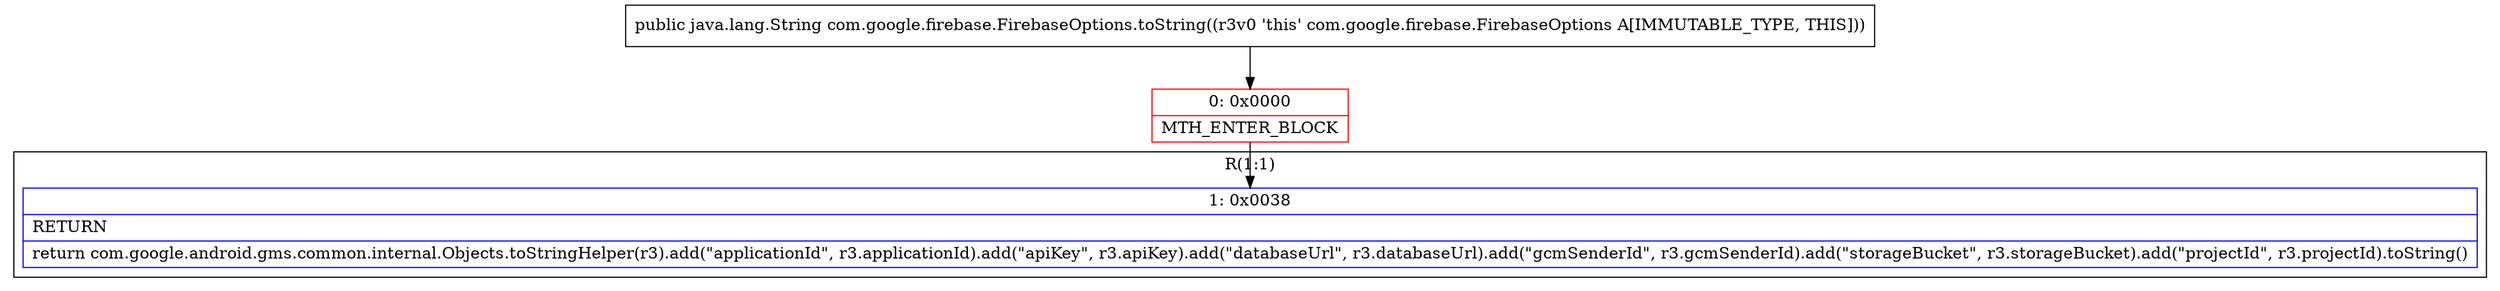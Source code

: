 digraph "CFG forcom.google.firebase.FirebaseOptions.toString()Ljava\/lang\/String;" {
subgraph cluster_Region_947844556 {
label = "R(1:1)";
node [shape=record,color=blue];
Node_1 [shape=record,label="{1\:\ 0x0038|RETURN\l|return com.google.android.gms.common.internal.Objects.toStringHelper(r3).add(\"applicationId\", r3.applicationId).add(\"apiKey\", r3.apiKey).add(\"databaseUrl\", r3.databaseUrl).add(\"gcmSenderId\", r3.gcmSenderId).add(\"storageBucket\", r3.storageBucket).add(\"projectId\", r3.projectId).toString()\l}"];
}
Node_0 [shape=record,color=red,label="{0\:\ 0x0000|MTH_ENTER_BLOCK\l}"];
MethodNode[shape=record,label="{public java.lang.String com.google.firebase.FirebaseOptions.toString((r3v0 'this' com.google.firebase.FirebaseOptions A[IMMUTABLE_TYPE, THIS])) }"];
MethodNode -> Node_0;
Node_0 -> Node_1;
}

